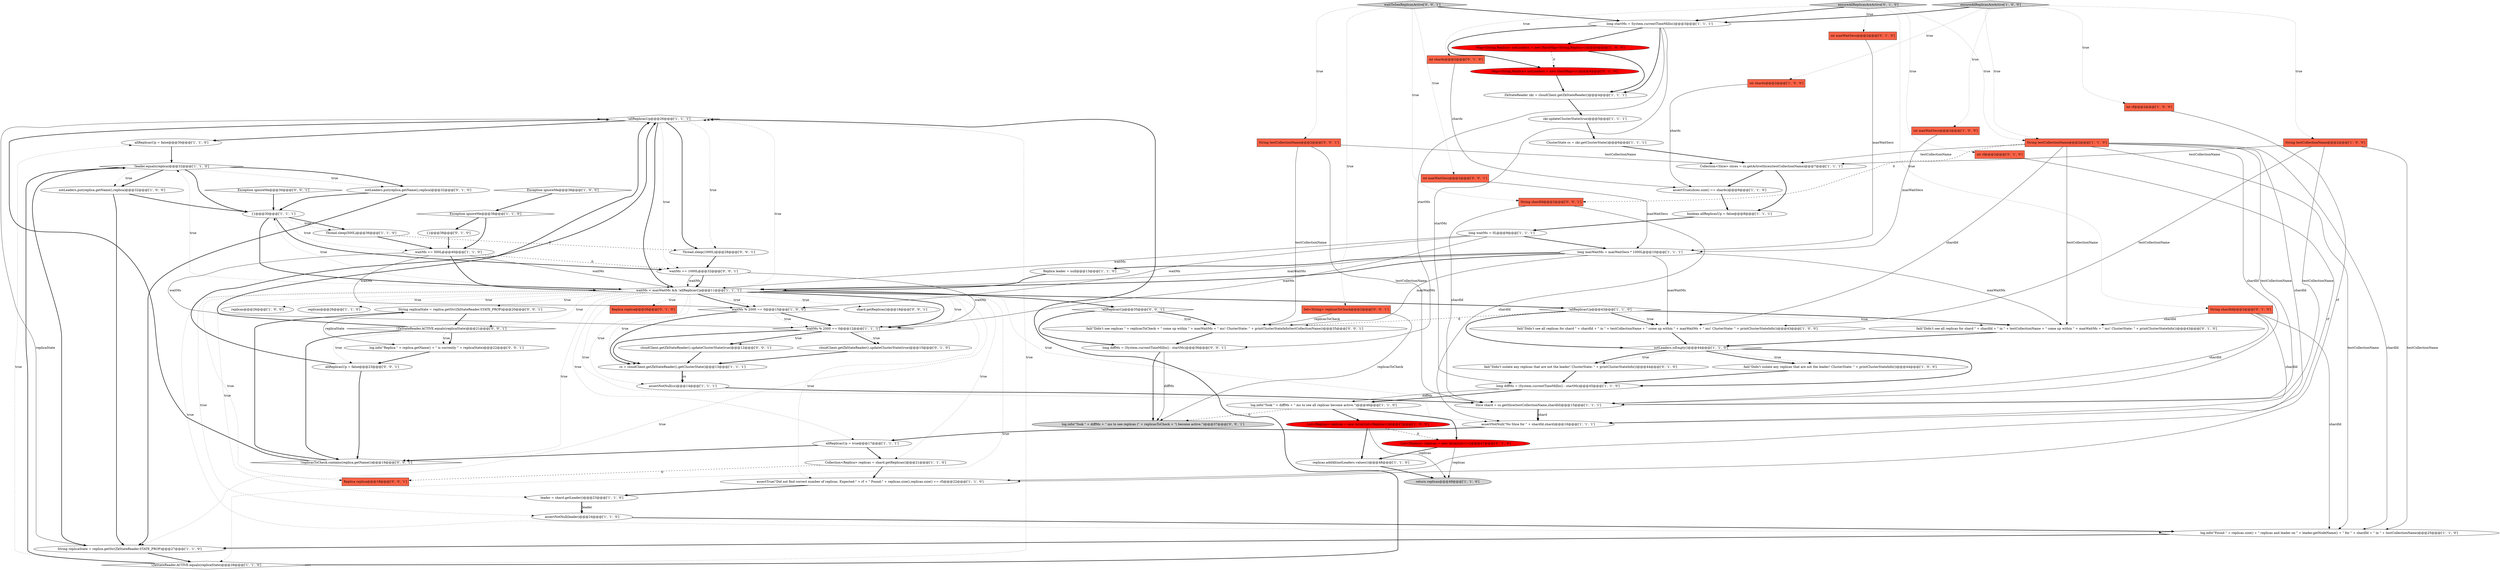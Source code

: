 digraph {
0 [style = filled, label = "!allReplicasUp@@@26@@@['1', '1', '1']", fillcolor = white, shape = diamond image = "AAA0AAABBB1BBB"];
14 [style = filled, label = "boolean allReplicasUp = false@@@8@@@['1', '1', '1']", fillcolor = white, shape = ellipse image = "AAA0AAABBB1BBB"];
81 [style = filled, label = "fail(\"Didn't see replicas \" + replicasToCheck + \" come up within \" + maxWaitMs + \" ms! ClusterState: \" + printClusterStateInfo(testCollectionName))@@@35@@@['0', '0', '1']", fillcolor = white, shape = ellipse image = "AAA0AAABBB3BBB"];
71 [style = filled, label = "cloudClient.getZkStateReader().updateClusterState(true)@@@12@@@['0', '0', '1']", fillcolor = white, shape = ellipse image = "AAA0AAABBB3BBB"];
55 [style = filled, label = "int maxWaitSecs@@@2@@@['0', '1', '0']", fillcolor = tomato, shape = box image = "AAA0AAABBB2BBB"];
3 [style = filled, label = "long diffMs = (System.currentTimeMillis() - startMs)@@@45@@@['1', '1', '0']", fillcolor = white, shape = ellipse image = "AAA0AAABBB1BBB"];
74 [style = filled, label = "allReplicasUp = false@@@23@@@['0', '0', '1']", fillcolor = white, shape = ellipse image = "AAA0AAABBB3BBB"];
30 [style = filled, label = "Map<String,Replica> notLeaders = new HashMap<String,Replica>()@@@4@@@['1', '0', '0']", fillcolor = red, shape = ellipse image = "AAA1AAABBB1BBB"];
84 [style = filled, label = "String replicaState = replica.getStr(ZkStateReader.STATE_PROP)@@@20@@@['0', '0', '1']", fillcolor = white, shape = ellipse image = "AAA0AAABBB3BBB"];
60 [style = filled, label = "List<Replica> replicas = new ArrayList<>()@@@47@@@['0', '1', '0']", fillcolor = red, shape = ellipse image = "AAA1AAABBB2BBB"];
4 [style = filled, label = "log.info(\"Found \" + replicas.size() + \" replicas and leader on \" + leader.getNodeName() + \" for \" + shardId + \" in \" + testCollectionName)@@@25@@@['1', '1', '0']", fillcolor = white, shape = ellipse image = "AAA0AAABBB1BBB"];
18 [style = filled, label = "int rf@@@2@@@['1', '0', '0']", fillcolor = tomato, shape = box image = "AAA0AAABBB1BBB"];
37 [style = filled, label = "zkr.updateClusterState(true)@@@5@@@['1', '1', '1']", fillcolor = white, shape = ellipse image = "AAA0AAABBB1BBB"];
27 [style = filled, label = "assertNotNull(cs)@@@14@@@['1', '1', '1']", fillcolor = white, shape = ellipse image = "AAA0AAABBB1BBB"];
36 [style = filled, label = "Thread.sleep(500L)@@@36@@@['1', '1', '0']", fillcolor = white, shape = ellipse image = "AAA0AAABBB1BBB"];
57 [style = filled, label = "fail(\"Didn't see all replicas for shard \" + shardId + \" in \" + testCollectionName + \" come up within \" + maxWaitMs + \" ms! ClusterState: \" + printClusterStateInfo())@@@43@@@['0', '1', '0']", fillcolor = white, shape = ellipse image = "AAA0AAABBB2BBB"];
72 [style = filled, label = "Set<String> replicasToCheck@@@2@@@['0', '0', '1']", fillcolor = tomato, shape = box image = "AAA0AAABBB3BBB"];
82 [style = filled, label = "!ZkStateReader.ACTIVE.equals(replicaState)@@@21@@@['0', '0', '1']", fillcolor = white, shape = diamond image = "AAA0AAABBB3BBB"];
7 [style = filled, label = "notLeaders.put(replica.getName(),replica)@@@32@@@['1', '0', '0']", fillcolor = white, shape = ellipse image = "AAA0AAABBB1BBB"];
5 [style = filled, label = "String replicaState = replica.getStr(ZkStateReader.STATE_PROP)@@@27@@@['1', '1', '0']", fillcolor = white, shape = ellipse image = "AAA0AAABBB1BBB"];
49 [style = filled, label = "long maxWaitMs = maxWaitSecs * 1000L@@@10@@@['1', '1', '1']", fillcolor = white, shape = ellipse image = "AAA0AAABBB1BBB"];
42 [style = filled, label = "assertNotNull(\"No Slice for \" + shardId,shard)@@@16@@@['1', '1', '1']", fillcolor = white, shape = ellipse image = "AAA0AAABBB1BBB"];
70 [style = filled, label = "long diffMs = (System.currentTimeMillis() - startMs)@@@36@@@['0', '0', '1']", fillcolor = white, shape = ellipse image = "AAA0AAABBB3BBB"];
1 [style = filled, label = "fail(\"Didn't isolate any replicas that are not the leader! ClusterState: \" + printClusterStateInfo())@@@44@@@['1', '0', '0']", fillcolor = white, shape = ellipse image = "AAA0AAABBB1BBB"];
51 [style = filled, label = "assertTrue(\"Did not find correct number of replicas. Expected:\" + rf + \" Found:\" + replicas.size(),replicas.size() == rf)@@@22@@@['1', '1', '0']", fillcolor = white, shape = ellipse image = "AAA0AAABBB1BBB"];
53 [style = filled, label = "fail(\"Didn't isolate any replicas that are not the leader! ClusterState: \" + printClusterStateInfo())@@@44@@@['0', '1', '0']", fillcolor = white, shape = ellipse image = "AAA0AAABBB2BBB"];
24 [style = filled, label = "ZkStateReader zkr = cloudClient.getZkStateReader()@@@4@@@['1', '1', '1']", fillcolor = white, shape = ellipse image = "AAA0AAABBB1BBB"];
79 [style = filled, label = "log.info(\"Replica \" + replica.getName() + \" is currently \" + replicaState)@@@22@@@['0', '0', '1']", fillcolor = white, shape = ellipse image = "AAA0AAABBB3BBB"];
80 [style = filled, label = "log.info(\"Took \" + diffMs + \" ms to see replicas (\" + replicasToCheck + \"( become active.\")@@@37@@@['0', '0', '1']", fillcolor = lightgray, shape = ellipse image = "AAA0AAABBB3BBB"];
2 [style = filled, label = "!ZkStateReader.ACTIVE.equals(replicaState)@@@28@@@['1', '1', '0']", fillcolor = white, shape = diamond image = "AAA0AAABBB1BBB"];
47 [style = filled, label = "leader = shard.getLeader()@@@23@@@['1', '1', '0']", fillcolor = white, shape = ellipse image = "AAA0AAABBB1BBB"];
25 [style = filled, label = "allReplicasUp = false@@@30@@@['1', '1', '0']", fillcolor = white, shape = ellipse image = "AAA0AAABBB1BBB"];
83 [style = filled, label = "waitMs += 1000L@@@32@@@['0', '0', '1']", fillcolor = white, shape = ellipse image = "AAA0AAABBB3BBB"];
65 [style = filled, label = "shard.getReplicas()@@@18@@@['0', '0', '1']", fillcolor = white, shape = ellipse image = "AAA0AAABBB3BBB"];
62 [style = filled, label = "int shards@@@2@@@['0', '1', '0']", fillcolor = tomato, shape = box image = "AAA0AAABBB2BBB"];
75 [style = filled, label = "Thread.sleep(1000L)@@@28@@@['0', '0', '1']", fillcolor = white, shape = ellipse image = "AAA0AAABBB3BBB"];
43 [style = filled, label = "Collection<Slice> slices = cs.getActiveSlices(testCollectionName)@@@7@@@['1', '1', '1']", fillcolor = white, shape = ellipse image = "AAA0AAABBB1BBB"];
6 [style = filled, label = "fail(\"Didn't see all replicas for shard \" + shardId + \" in \" + testCollectionName + \" come up within \" + maxWaitMs + \" ms! ClusterState: \" + printClusterStateInfo())@@@43@@@['1', '0', '0']", fillcolor = white, shape = ellipse image = "AAA0AAABBB1BBB"];
32 [style = filled, label = "cs = cloudClient.getZkStateReader().getClusterState()@@@13@@@['1', '1', '1']", fillcolor = white, shape = ellipse image = "AAA0AAABBB1BBB"];
39 [style = filled, label = "waitMs += 500L@@@40@@@['1', '1', '0']", fillcolor = white, shape = ellipse image = "AAA0AAABBB1BBB"];
22 [style = filled, label = "Exception ignoreMe@@@38@@@['1', '1', '0']", fillcolor = white, shape = diamond image = "AAA0AAABBB1BBB"];
26 [style = filled, label = "!leader.equals(replica)@@@32@@@['1', '1', '0']", fillcolor = white, shape = diamond image = "AAA0AAABBB1BBB"];
38 [style = filled, label = "List<Replica> replicas = new ArrayList<Replica>()@@@47@@@['1', '0', '0']", fillcolor = red, shape = ellipse image = "AAA1AAABBB1BBB"];
28 [style = filled, label = "return replicas@@@49@@@['1', '1', '0']", fillcolor = lightgray, shape = ellipse image = "AAA0AAABBB1BBB"];
29 [style = filled, label = "Replica leader = null@@@13@@@['1', '1', '0']", fillcolor = white, shape = ellipse image = "AAA0AAABBB1BBB"];
35 [style = filled, label = "assertNotNull(leader)@@@24@@@['1', '1', '0']", fillcolor = white, shape = ellipse image = "AAA0AAABBB1BBB"];
8 [style = filled, label = "long waitMs = 0L@@@9@@@['1', '1', '1']", fillcolor = white, shape = ellipse image = "AAA0AAABBB1BBB"];
50 [style = filled, label = "String testCollectionName@@@2@@@['1', '1', '0']", fillcolor = tomato, shape = box image = "AAA0AAABBB1BBB"];
68 [style = filled, label = "Replica replica@@@18@@@['0', '0', '1']", fillcolor = tomato, shape = box image = "AAA0AAABBB3BBB"];
20 [style = filled, label = "allReplicasUp = true@@@17@@@['1', '1', '1']", fillcolor = white, shape = ellipse image = "AAA0AAABBB1BBB"];
45 [style = filled, label = "log.info(\"Took \" + diffMs + \" ms to see all replicas become active.\")@@@46@@@['1', '1', '0']", fillcolor = white, shape = ellipse image = "AAA0AAABBB1BBB"];
11 [style = filled, label = "replicas@@@26@@@['1', '0', '0']", fillcolor = white, shape = ellipse image = "AAA0AAABBB1BBB"];
61 [style = filled, label = "int rf@@@2@@@['0', '1', '0']", fillcolor = tomato, shape = box image = "AAA0AAABBB2BBB"];
16 [style = filled, label = "Exception ignoreMe@@@38@@@['1', '0', '0']", fillcolor = white, shape = diamond image = "AAA0AAABBB1BBB"];
17 [style = filled, label = "int shards@@@2@@@['1', '0', '0']", fillcolor = tomato, shape = box image = "AAA0AAABBB1BBB"];
13 [style = filled, label = "replicas.addAll(notLeaders.values())@@@48@@@['1', '1', '0']", fillcolor = white, shape = ellipse image = "AAA0AAABBB1BBB"];
58 [style = filled, label = "notLeaders.put(replica.getName(),replica)@@@32@@@['0', '1', '0']", fillcolor = white, shape = ellipse image = "AAA0AAABBB2BBB"];
67 [style = filled, label = "!replicasToCheck.contains(replica.getName())@@@19@@@['0', '0', '1']", fillcolor = white, shape = diamond image = "AAA0AAABBB3BBB"];
10 [style = filled, label = "ClusterState cs = zkr.getClusterState()@@@6@@@['1', '1', '1']", fillcolor = white, shape = ellipse image = "AAA0AAABBB1BBB"];
66 [style = filled, label = "!allReplicasUp@@@35@@@['0', '0', '1']", fillcolor = white, shape = diamond image = "AAA0AAABBB3BBB"];
63 [style = filled, label = "cloudClient.getZkStateReader().updateClusterState(true)@@@15@@@['0', '1', '0']", fillcolor = white, shape = ellipse image = "AAA0AAABBB2BBB"];
44 [style = filled, label = "waitMs < maxWaitMs && !allReplicasUp@@@11@@@['1', '1', '1']", fillcolor = white, shape = diamond image = "AAA0AAABBB1BBB"];
34 [style = filled, label = "{}@@@30@@@['1', '1', '1']", fillcolor = white, shape = ellipse image = "AAA0AAABBB1BBB"];
31 [style = filled, label = "notLeaders.isEmpty()@@@44@@@['1', '1', '0']", fillcolor = white, shape = diamond image = "AAA0AAABBB1BBB"];
15 [style = filled, label = "ensureAllReplicasAreActive['1', '0', '0']", fillcolor = lightgray, shape = diamond image = "AAA0AAABBB1BBB"];
69 [style = filled, label = "String testCollectionName@@@2@@@['0', '0', '1']", fillcolor = tomato, shape = box image = "AAA0AAABBB3BBB"];
48 [style = filled, label = "replicas@@@26@@@['1', '1', '0']", fillcolor = white, shape = ellipse image = "AAA0AAABBB1BBB"];
9 [style = filled, label = "waitMs % 2000 == 0@@@15@@@['1', '0', '0']", fillcolor = white, shape = diamond image = "AAA0AAABBB1BBB"];
59 [style = filled, label = "{}@@@38@@@['0', '1', '0']", fillcolor = white, shape = ellipse image = "AAA0AAABBB2BBB"];
33 [style = filled, label = "waitMs % 2000 == 0@@@12@@@['1', '1', '1']", fillcolor = white, shape = diamond image = "AAA0AAABBB1BBB"];
64 [style = filled, label = "String shardId@@@2@@@['0', '1', '0']", fillcolor = tomato, shape = box image = "AAA0AAABBB2BBB"];
56 [style = filled, label = "Replica replica@@@26@@@['0', '1', '0']", fillcolor = tomato, shape = box image = "AAA0AAABBB2BBB"];
73 [style = filled, label = "int maxWaitSecs@@@2@@@['0', '0', '1']", fillcolor = tomato, shape = box image = "AAA0AAABBB3BBB"];
46 [style = filled, label = "assertTrue(slices.size() == shards)@@@9@@@['1', '1', '0']", fillcolor = white, shape = ellipse image = "AAA0AAABBB1BBB"];
23 [style = filled, label = "Collection<Replica> replicas = shard.getReplicas()@@@21@@@['1', '1', '0']", fillcolor = white, shape = ellipse image = "AAA0AAABBB1BBB"];
54 [style = filled, label = "ensureAllReplicasAreActive['0', '1', '0']", fillcolor = lightgray, shape = diamond image = "AAA0AAABBB2BBB"];
52 [style = filled, label = "Map<String,Replica> notLeaders = new HashMap<>()@@@4@@@['0', '1', '0']", fillcolor = red, shape = ellipse image = "AAA1AAABBB2BBB"];
40 [style = filled, label = "Slice shard = cs.getSlice(testCollectionName,shardId)@@@15@@@['1', '1', '1']", fillcolor = white, shape = ellipse image = "AAA0AAABBB1BBB"];
77 [style = filled, label = "waitToSeeReplicasActive['0', '0', '1']", fillcolor = lightgray, shape = diamond image = "AAA0AAABBB3BBB"];
12 [style = filled, label = "int maxWaitSecs@@@2@@@['1', '0', '0']", fillcolor = tomato, shape = box image = "AAA0AAABBB1BBB"];
78 [style = filled, label = "String shardId@@@2@@@['0', '0', '1']", fillcolor = tomato, shape = box image = "AAA0AAABBB3BBB"];
19 [style = filled, label = "!allReplicasUp@@@43@@@['1', '1', '0']", fillcolor = white, shape = diamond image = "AAA0AAABBB1BBB"];
76 [style = filled, label = "Exception ignoreMe@@@30@@@['0', '0', '1']", fillcolor = white, shape = diamond image = "AAA0AAABBB3BBB"];
21 [style = filled, label = "long startMs = System.currentTimeMillis()@@@3@@@['1', '1', '1']", fillcolor = white, shape = ellipse image = "AAA0AAABBB1BBB"];
41 [style = filled, label = "String testCollectionName@@@2@@@['1', '0', '0']", fillcolor = tomato, shape = box image = "AAA0AAABBB1BBB"];
75->83 [style = bold, label=""];
8->33 [style = solid, label="waitMs"];
70->80 [style = bold, label=""];
57->31 [style = bold, label=""];
2->26 [style = bold, label=""];
60->28 [style = solid, label="replicas"];
39->83 [style = dashed, label="0"];
18->51 [style = solid, label="rf"];
23->51 [style = bold, label=""];
41->6 [style = solid, label="testCollectionName"];
21->3 [style = solid, label="startMs"];
47->35 [style = solid, label="leader"];
50->42 [style = solid, label="shardId"];
15->21 [style = bold, label=""];
44->33 [style = dotted, label="true"];
40->42 [style = solid, label="shard"];
26->34 [style = bold, label=""];
41->43 [style = solid, label="testCollectionName"];
50->6 [style = solid, label="shardId"];
3->45 [style = solid, label="diffMs"];
44->19 [style = bold, label=""];
82->0 [style = bold, label=""];
21->24 [style = bold, label=""];
0->75 [style = bold, label=""];
31->1 [style = bold, label=""];
21->52 [style = bold, label=""];
21->30 [style = bold, label=""];
54->61 [style = dotted, label="true"];
23->68 [style = dashed, label="0"];
33->63 [style = bold, label=""];
77->72 [style = dotted, label="true"];
2->25 [style = dotted, label="true"];
52->24 [style = bold, label=""];
74->67 [style = bold, label=""];
19->57 [style = dotted, label="true"];
30->52 [style = dashed, label="0"];
0->83 [style = dotted, label="true"];
22->59 [style = bold, label=""];
82->67 [style = bold, label=""];
0->75 [style = dotted, label="true"];
78->40 [style = solid, label="shardId"];
0->25 [style = bold, label=""];
44->34 [style = dotted, label="true"];
49->44 [style = solid, label="maxWaitMs"];
50->43 [style = solid, label="testCollectionName"];
69->43 [style = solid, label="testCollectionName"];
51->47 [style = bold, label=""];
45->38 [style = bold, label=""];
44->40 [style = dotted, label="true"];
44->20 [style = dotted, label="true"];
44->47 [style = dotted, label="true"];
29->44 [style = bold, label=""];
31->53 [style = dotted, label="true"];
33->71 [style = bold, label=""];
26->58 [style = dotted, label="true"];
54->62 [style = dotted, label="true"];
77->21 [style = bold, label=""];
77->78 [style = dotted, label="true"];
44->9 [style = dotted, label="true"];
36->75 [style = dashed, label="0"];
83->44 [style = solid, label="waitMs"];
44->48 [style = dotted, label="true"];
76->34 [style = bold, label=""];
9->33 [style = dotted, label="true"];
2->0 [style = dotted, label="true"];
26->7 [style = bold, label=""];
39->9 [style = solid, label="waitMs"];
38->28 [style = solid, label="replicas"];
44->56 [style = dotted, label="true"];
44->68 [style = dotted, label="true"];
66->81 [style = dotted, label="true"];
9->33 [style = bold, label=""];
62->46 [style = solid, label="shards"];
15->50 [style = dotted, label="true"];
69->40 [style = solid, label="testCollectionName"];
64->42 [style = solid, label="shardId"];
15->18 [style = dotted, label="true"];
9->32 [style = bold, label=""];
41->40 [style = solid, label="testCollectionName"];
77->73 [style = dotted, label="true"];
49->57 [style = solid, label="maxWaitMs"];
44->84 [style = dotted, label="true"];
12->49 [style = solid, label="maxWaitSecs"];
44->26 [style = dotted, label="true"];
67->84 [style = bold, label=""];
59->39 [style = bold, label=""];
19->6 [style = bold, label=""];
72->80 [style = solid, label="replicasToCheck"];
60->13 [style = bold, label=""];
44->5 [style = dotted, label="true"];
43->46 [style = bold, label=""];
44->35 [style = dotted, label="true"];
44->11 [style = dotted, label="true"];
44->65 [style = dotted, label="true"];
15->17 [style = dotted, label="true"];
20->67 [style = bold, label=""];
7->5 [style = bold, label=""];
19->57 [style = bold, label=""];
15->41 [style = dotted, label="true"];
20->23 [style = bold, label=""];
44->42 [style = dotted, label="true"];
44->82 [style = dotted, label="true"];
21->70 [style = solid, label="startMs"];
34->83 [style = bold, label=""];
64->4 [style = solid, label="shardId"];
44->2 [style = dotted, label="true"];
34->36 [style = bold, label=""];
31->53 [style = bold, label=""];
25->26 [style = bold, label=""];
71->32 [style = bold, label=""];
44->23 [style = dotted, label="true"];
46->14 [style = bold, label=""];
15->12 [style = dotted, label="true"];
58->34 [style = bold, label=""];
44->4 [style = dotted, label="true"];
14->8 [style = bold, label=""];
0->44 [style = bold, label=""];
38->60 [style = dashed, label="0"];
45->60 [style = bold, label=""];
31->3 [style = bold, label=""];
49->81 [style = solid, label="maxWaitMs"];
72->81 [style = solid, label="replicasToCheck"];
44->66 [style = bold, label=""];
26->7 [style = dotted, label="true"];
8->9 [style = solid, label="waitMs"];
30->24 [style = bold, label=""];
66->70 [style = bold, label=""];
44->32 [style = dotted, label="true"];
49->6 [style = solid, label="maxWaitMs"];
10->43 [style = bold, label=""];
37->10 [style = bold, label=""];
5->0 [style = solid, label="replicaState"];
3->45 [style = bold, label=""];
49->44 [style = bold, label=""];
34->36 [style = dotted, label="true"];
1->3 [style = bold, label=""];
44->33 [style = bold, label=""];
83->44 [style = bold, label=""];
32->27 [style = bold, label=""];
33->71 [style = dotted, label="true"];
8->44 [style = solid, label="waitMs"];
36->39 [style = bold, label=""];
44->51 [style = dotted, label="true"];
44->0 [style = dotted, label="true"];
34->39 [style = dotted, label="true"];
54->64 [style = dotted, label="true"];
2->0 [style = bold, label=""];
54->50 [style = dotted, label="true"];
17->46 [style = solid, label="shards"];
63->32 [style = bold, label=""];
43->14 [style = bold, label=""];
31->1 [style = dotted, label="true"];
50->78 [style = dashed, label="0"];
64->57 [style = solid, label="shardId"];
34->44 [style = bold, label=""];
73->49 [style = solid, label="maxWaitSecs"];
66->81 [style = bold, label=""];
22->39 [style = bold, label=""];
54->21 [style = bold, label=""];
33->32 [style = bold, label=""];
61->51 [style = solid, label="rf"];
44->9 [style = bold, label=""];
4->5 [style = bold, label=""];
50->57 [style = solid, label="testCollectionName"];
49->29 [style = bold, label=""];
50->40 [style = solid, label="testCollectionName"];
26->58 [style = bold, label=""];
39->44 [style = bold, label=""];
19->81 [style = dashed, label="0"];
78->42 [style = solid, label="shardId"];
19->31 [style = bold, label=""];
26->5 [style = bold, label=""];
74->0 [style = bold, label=""];
55->49 [style = solid, label="maxWaitSecs"];
45->80 [style = dashed, label="0"];
53->3 [style = bold, label=""];
50->4 [style = solid, label="testCollectionName"];
42->20 [style = bold, label=""];
44->67 [style = dotted, label="true"];
84->79 [style = solid, label="replicaState"];
84->82 [style = bold, label=""];
39->44 [style = solid, label="waitMs"];
67->0 [style = bold, label=""];
39->33 [style = solid, label="waitMs"];
83->33 [style = solid, label="waitMs"];
16->22 [style = bold, label=""];
47->35 [style = bold, label=""];
70->80 [style = solid, label="diffMs"];
35->4 [style = bold, label=""];
82->74 [style = dotted, label="true"];
50->40 [style = solid, label="shardId"];
33->63 [style = dotted, label="true"];
5->2 [style = bold, label=""];
7->34 [style = bold, label=""];
6->31 [style = bold, label=""];
77->69 [style = dotted, label="true"];
81->70 [style = bold, label=""];
41->4 [style = solid, label="testCollectionName"];
69->81 [style = solid, label="testCollectionName"];
24->37 [style = bold, label=""];
58->5 [style = bold, label=""];
82->79 [style = bold, label=""];
79->74 [style = bold, label=""];
82->79 [style = dotted, label="true"];
50->4 [style = solid, label="shardId"];
8->49 [style = bold, label=""];
64->40 [style = solid, label="shardId"];
27->40 [style = bold, label=""];
19->6 [style = dotted, label="true"];
54->55 [style = dotted, label="true"];
38->13 [style = bold, label=""];
40->42 [style = bold, label=""];
44->27 [style = dotted, label="true"];
32->27 [style = solid, label="cs"];
13->28 [style = bold, label=""];
}
